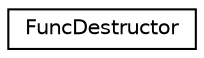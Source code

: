 digraph "Graphical Class Hierarchy"
{
 // LATEX_PDF_SIZE
  edge [fontname="Helvetica",fontsize="10",labelfontname="Helvetica",labelfontsize="10"];
  node [fontname="Helvetica",fontsize="10",shape=record];
  rankdir="LR";
  Node0 [label="FuncDestructor",height=0.2,width=0.4,color="black", fillcolor="white", style="filled",URL="$df/ddb/structFuncDestructor.html",tooltip=" "];
}

